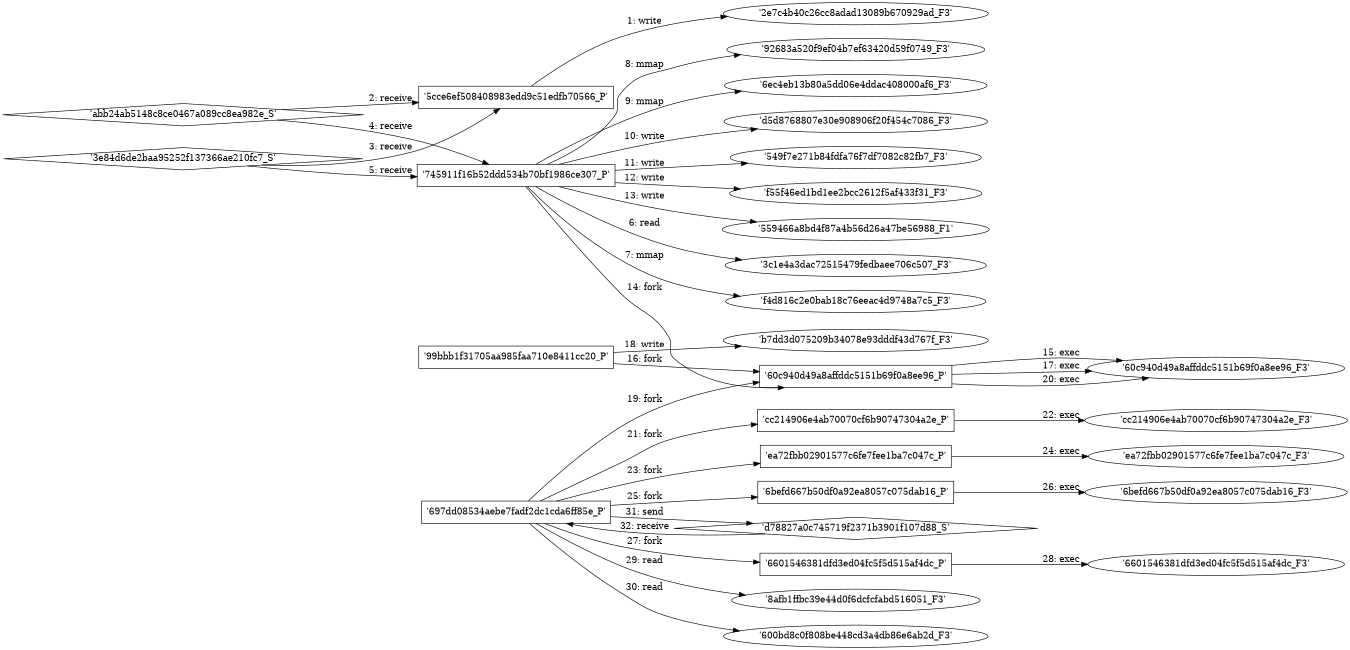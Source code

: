 digraph "D:\Learning\Paper\apt\基于CTI的攻击预警\Dataset\攻击图\ASGfromALLCTI\Browser security beyond sandboxing.dot" {
rankdir="LR"
size="9"
fixedsize="false"
splines="true"
nodesep=0.3
ranksep=0
fontsize=10
overlap="scalexy"
engine= "neato"
	"'2e7c4b40c26cc8adad13089b670929ad_F3'" [node_type=file shape=ellipse]
	"'5cce6ef508408983edd9c51edfb70566_P'" [node_type=Process shape=box]
	"'5cce6ef508408983edd9c51edfb70566_P'" -> "'2e7c4b40c26cc8adad13089b670929ad_F3'" [label="1: write"]
	"'5cce6ef508408983edd9c51edfb70566_P'" [node_type=Process shape=box]
	"'abb24ab5148c8ce0467a089cc8ea982e_S'" [node_type=Socket shape=diamond]
	"'abb24ab5148c8ce0467a089cc8ea982e_S'" -> "'5cce6ef508408983edd9c51edfb70566_P'" [label="2: receive"]
	"'5cce6ef508408983edd9c51edfb70566_P'" [node_type=Process shape=box]
	"'3e84d6de2baa95252f137366ae210fc7_S'" [node_type=Socket shape=diamond]
	"'3e84d6de2baa95252f137366ae210fc7_S'" -> "'5cce6ef508408983edd9c51edfb70566_P'" [label="3: receive"]
	"'745911f16b52ddd534b70bf1986ce307_P'" [node_type=Process shape=box]
	"'abb24ab5148c8ce0467a089cc8ea982e_S'" [node_type=Socket shape=diamond]
	"'abb24ab5148c8ce0467a089cc8ea982e_S'" -> "'745911f16b52ddd534b70bf1986ce307_P'" [label="4: receive"]
	"'745911f16b52ddd534b70bf1986ce307_P'" [node_type=Process shape=box]
	"'3e84d6de2baa95252f137366ae210fc7_S'" [node_type=Socket shape=diamond]
	"'3e84d6de2baa95252f137366ae210fc7_S'" -> "'745911f16b52ddd534b70bf1986ce307_P'" [label="5: receive"]
	"'3c1e4a3dac72515479fedbaee706c507_F3'" [node_type=file shape=ellipse]
	"'745911f16b52ddd534b70bf1986ce307_P'" [node_type=Process shape=box]
	"'745911f16b52ddd534b70bf1986ce307_P'" -> "'3c1e4a3dac72515479fedbaee706c507_F3'" [label="6: read"]
	"'f4d816c2e0bab18c76eeac4d9748a7c5_F3'" [node_type=file shape=ellipse]
	"'745911f16b52ddd534b70bf1986ce307_P'" [node_type=Process shape=box]
	"'745911f16b52ddd534b70bf1986ce307_P'" -> "'f4d816c2e0bab18c76eeac4d9748a7c5_F3'" [label="7: mmap"]
	"'92683a520f9ef04b7ef63420d59f0749_F3'" [node_type=file shape=ellipse]
	"'745911f16b52ddd534b70bf1986ce307_P'" [node_type=Process shape=box]
	"'745911f16b52ddd534b70bf1986ce307_P'" -> "'92683a520f9ef04b7ef63420d59f0749_F3'" [label="8: mmap"]
	"'6ec4eb13b80a5dd06e4ddac408000af6_F3'" [node_type=file shape=ellipse]
	"'745911f16b52ddd534b70bf1986ce307_P'" [node_type=Process shape=box]
	"'745911f16b52ddd534b70bf1986ce307_P'" -> "'6ec4eb13b80a5dd06e4ddac408000af6_F3'" [label="9: mmap"]
	"'d5d8768807e30e908906f20f454c7086_F3'" [node_type=file shape=ellipse]
	"'745911f16b52ddd534b70bf1986ce307_P'" [node_type=Process shape=box]
	"'745911f16b52ddd534b70bf1986ce307_P'" -> "'d5d8768807e30e908906f20f454c7086_F3'" [label="10: write"]
	"'549f7e271b84fdfa76f7df7082c82fb7_F3'" [node_type=file shape=ellipse]
	"'745911f16b52ddd534b70bf1986ce307_P'" [node_type=Process shape=box]
	"'745911f16b52ddd534b70bf1986ce307_P'" -> "'549f7e271b84fdfa76f7df7082c82fb7_F3'" [label="11: write"]
	"'f55f46ed1bd1ee2bcc2612f5af433f31_F3'" [node_type=file shape=ellipse]
	"'745911f16b52ddd534b70bf1986ce307_P'" [node_type=Process shape=box]
	"'745911f16b52ddd534b70bf1986ce307_P'" -> "'f55f46ed1bd1ee2bcc2612f5af433f31_F3'" [label="12: write"]
	"'559466a8bd4f87a4b56d26a47be56988_F1'" [node_type=file shape=ellipse]
	"'745911f16b52ddd534b70bf1986ce307_P'" [node_type=Process shape=box]
	"'745911f16b52ddd534b70bf1986ce307_P'" -> "'559466a8bd4f87a4b56d26a47be56988_F1'" [label="13: write"]
	"'745911f16b52ddd534b70bf1986ce307_P'" [node_type=Process shape=box]
	"'60c940d49a8affddc5151b69f0a8ee96_P'" [node_type=Process shape=box]
	"'745911f16b52ddd534b70bf1986ce307_P'" -> "'60c940d49a8affddc5151b69f0a8ee96_P'" [label="14: fork"]
	"'60c940d49a8affddc5151b69f0a8ee96_P'" [node_type=Process shape=box]
	"'60c940d49a8affddc5151b69f0a8ee96_F3'" [node_type=File shape=ellipse]
	"'60c940d49a8affddc5151b69f0a8ee96_P'" -> "'60c940d49a8affddc5151b69f0a8ee96_F3'" [label="15: exec"]
	"'99bbb1f31705aa985faa710e8411cc20_P'" [node_type=Process shape=box]
	"'60c940d49a8affddc5151b69f0a8ee96_P'" [node_type=Process shape=box]
	"'99bbb1f31705aa985faa710e8411cc20_P'" -> "'60c940d49a8affddc5151b69f0a8ee96_P'" [label="16: fork"]
	"'60c940d49a8affddc5151b69f0a8ee96_P'" [node_type=Process shape=box]
	"'60c940d49a8affddc5151b69f0a8ee96_F3'" [node_type=File shape=ellipse]
	"'60c940d49a8affddc5151b69f0a8ee96_P'" -> "'60c940d49a8affddc5151b69f0a8ee96_F3'" [label="17: exec"]
	"'b7dd3d075209b34078e93dddf43d767f_F3'" [node_type=file shape=ellipse]
	"'99bbb1f31705aa985faa710e8411cc20_P'" [node_type=Process shape=box]
	"'99bbb1f31705aa985faa710e8411cc20_P'" -> "'b7dd3d075209b34078e93dddf43d767f_F3'" [label="18: write"]
	"'697dd08534aebe7fadf2dc1cda6ff85e_P'" [node_type=Process shape=box]
	"'60c940d49a8affddc5151b69f0a8ee96_P'" [node_type=Process shape=box]
	"'697dd08534aebe7fadf2dc1cda6ff85e_P'" -> "'60c940d49a8affddc5151b69f0a8ee96_P'" [label="19: fork"]
	"'60c940d49a8affddc5151b69f0a8ee96_P'" [node_type=Process shape=box]
	"'60c940d49a8affddc5151b69f0a8ee96_F3'" [node_type=File shape=ellipse]
	"'60c940d49a8affddc5151b69f0a8ee96_P'" -> "'60c940d49a8affddc5151b69f0a8ee96_F3'" [label="20: exec"]
	"'697dd08534aebe7fadf2dc1cda6ff85e_P'" [node_type=Process shape=box]
	"'cc214906e4ab70070cf6b90747304a2e_P'" [node_type=Process shape=box]
	"'697dd08534aebe7fadf2dc1cda6ff85e_P'" -> "'cc214906e4ab70070cf6b90747304a2e_P'" [label="21: fork"]
	"'cc214906e4ab70070cf6b90747304a2e_P'" [node_type=Process shape=box]
	"'cc214906e4ab70070cf6b90747304a2e_F3'" [node_type=File shape=ellipse]
	"'cc214906e4ab70070cf6b90747304a2e_P'" -> "'cc214906e4ab70070cf6b90747304a2e_F3'" [label="22: exec"]
	"'697dd08534aebe7fadf2dc1cda6ff85e_P'" [node_type=Process shape=box]
	"'ea72fbb02901577c6fe7fee1ba7c047c_P'" [node_type=Process shape=box]
	"'697dd08534aebe7fadf2dc1cda6ff85e_P'" -> "'ea72fbb02901577c6fe7fee1ba7c047c_P'" [label="23: fork"]
	"'ea72fbb02901577c6fe7fee1ba7c047c_P'" [node_type=Process shape=box]
	"'ea72fbb02901577c6fe7fee1ba7c047c_F3'" [node_type=File shape=ellipse]
	"'ea72fbb02901577c6fe7fee1ba7c047c_P'" -> "'ea72fbb02901577c6fe7fee1ba7c047c_F3'" [label="24: exec"]
	"'697dd08534aebe7fadf2dc1cda6ff85e_P'" [node_type=Process shape=box]
	"'6befd667b50df0a92ea8057c075dab16_P'" [node_type=Process shape=box]
	"'697dd08534aebe7fadf2dc1cda6ff85e_P'" -> "'6befd667b50df0a92ea8057c075dab16_P'" [label="25: fork"]
	"'6befd667b50df0a92ea8057c075dab16_P'" [node_type=Process shape=box]
	"'6befd667b50df0a92ea8057c075dab16_F3'" [node_type=File shape=ellipse]
	"'6befd667b50df0a92ea8057c075dab16_P'" -> "'6befd667b50df0a92ea8057c075dab16_F3'" [label="26: exec"]
	"'697dd08534aebe7fadf2dc1cda6ff85e_P'" [node_type=Process shape=box]
	"'6601546381dfd3ed04fc5f5d515af4dc_P'" [node_type=Process shape=box]
	"'697dd08534aebe7fadf2dc1cda6ff85e_P'" -> "'6601546381dfd3ed04fc5f5d515af4dc_P'" [label="27: fork"]
	"'6601546381dfd3ed04fc5f5d515af4dc_P'" [node_type=Process shape=box]
	"'6601546381dfd3ed04fc5f5d515af4dc_F3'" [node_type=File shape=ellipse]
	"'6601546381dfd3ed04fc5f5d515af4dc_P'" -> "'6601546381dfd3ed04fc5f5d515af4dc_F3'" [label="28: exec"]
	"'8afb1ffbc39e44d0f6dcfcfabd516051_F3'" [node_type=file shape=ellipse]
	"'697dd08534aebe7fadf2dc1cda6ff85e_P'" [node_type=Process shape=box]
	"'697dd08534aebe7fadf2dc1cda6ff85e_P'" -> "'8afb1ffbc39e44d0f6dcfcfabd516051_F3'" [label="29: read"]
	"'600bd8c0f808be448cd3a4db86e6ab2d_F3'" [node_type=file shape=ellipse]
	"'697dd08534aebe7fadf2dc1cda6ff85e_P'" [node_type=Process shape=box]
	"'697dd08534aebe7fadf2dc1cda6ff85e_P'" -> "'600bd8c0f808be448cd3a4db86e6ab2d_F3'" [label="30: read"]
	"'d78827a0c745719f2371b3901f107d88_S'" [node_type=Socket shape=diamond]
	"'697dd08534aebe7fadf2dc1cda6ff85e_P'" [node_type=Process shape=box]
	"'697dd08534aebe7fadf2dc1cda6ff85e_P'" -> "'d78827a0c745719f2371b3901f107d88_S'" [label="31: send"]
	"'d78827a0c745719f2371b3901f107d88_S'" -> "'697dd08534aebe7fadf2dc1cda6ff85e_P'" [label="32: receive"]
}
